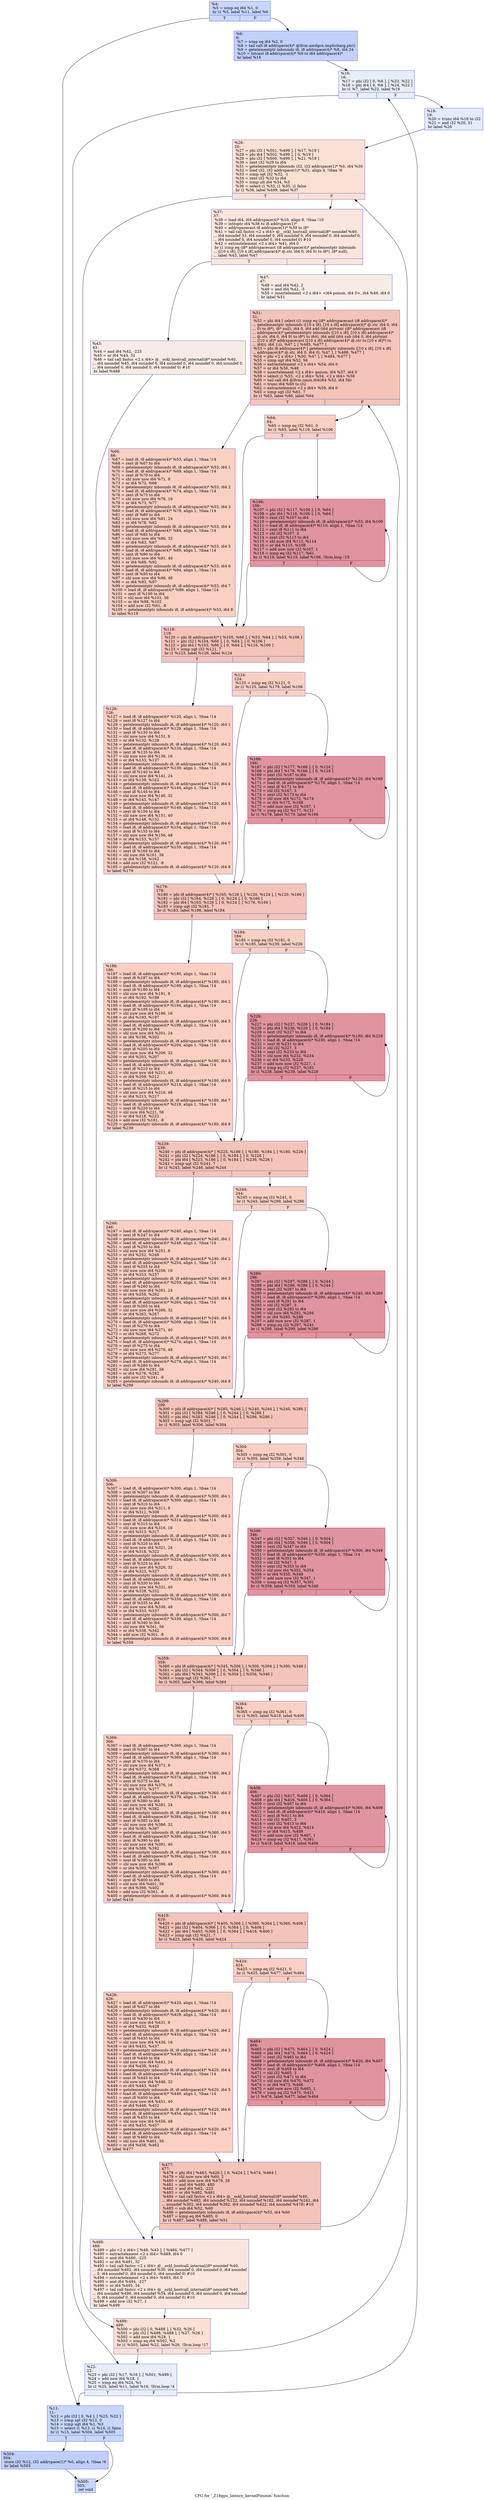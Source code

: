 digraph "CFG for '_Z18gpu_latency_kernelPimmm' function" {
	label="CFG for '_Z18gpu_latency_kernelPimmm' function";

	Node0x5331190 [shape=record,color="#3d50c3ff", style=filled, fillcolor="#81a4fb70",label="{%4:\l  %5 = icmp eq i64 %1, 0\l  br i1 %5, label %11, label %6\l|{<s0>T|<s1>F}}"];
	Node0x5331190:s0 -> Node0x53318d0;
	Node0x5331190:s1 -> Node0x5331920;
	Node0x5331920 [shape=record,color="#3d50c3ff", style=filled, fillcolor="#7396f570",label="{%6:\l6:                                                \l  %7 = icmp eq i64 %2, 0\l  %8 = tail call i8 addrspace(4)* @llvm.amdgcn.implicitarg.ptr()\l  %9 = getelementptr inbounds i8, i8 addrspace(4)* %8, i64 24\l  %10 = bitcast i8 addrspace(4)* %9 to i64 addrspace(4)*\l  br label %16\l}"];
	Node0x5331920 -> Node0x53311e0;
	Node0x53318d0 [shape=record,color="#3d50c3ff", style=filled, fillcolor="#81a4fb70",label="{%11:\l11:                                               \l  %12 = phi i32 [ 0, %4 ], [ %23, %22 ]\l  %13 = icmp sgt i32 %12, 0\l  %14 = icmp ugt i64 %1, %3\l  %15 = select i1 %13, i1 %14, i1 false\l  br i1 %15, label %504, label %505\l|{<s0>T|<s1>F}}"];
	Node0x53318d0:s0 -> Node0x53322a0;
	Node0x53318d0:s1 -> Node0x5332330;
	Node0x53311e0 [shape=record,color="#3d50c3ff", style=filled, fillcolor="#cbd8ee70",label="{%16:\l16:                                               \l  %17 = phi i32 [ 0, %6 ], [ %23, %22 ]\l  %18 = phi i64 [ 0, %6 ], [ %24, %22 ]\l  br i1 %7, label %22, label %19\l|{<s0>T|<s1>F}}"];
	Node0x53311e0:s0 -> Node0x5331f60;
	Node0x53311e0:s1 -> Node0x5332690;
	Node0x5332690 [shape=record,color="#3d50c3ff", style=filled, fillcolor="#c1d4f470",label="{%19:\l19:                                               \l  %20 = trunc i64 %18 to i32\l  %21 = and i32 %20, 31\l  br label %26\l}"];
	Node0x5332690 -> Node0x5332900;
	Node0x5331f60 [shape=record,color="#3d50c3ff", style=filled, fillcolor="#cbd8ee70",label="{%22:\l22:                                               \l  %23 = phi i32 [ %17, %16 ], [ %501, %499 ]\l  %24 = add nuw i64 %18, 1\l  %25 = icmp eq i64 %24, %1\l  br i1 %25, label %11, label %16, !llvm.loop !4\l|{<s0>T|<s1>F}}"];
	Node0x5331f60:s0 -> Node0x53318d0;
	Node0x5331f60:s1 -> Node0x53311e0;
	Node0x5332900 [shape=record,color="#3d50c3ff", style=filled, fillcolor="#f7b99e70",label="{%26:\l26:                                               \l  %27 = phi i32 [ %501, %499 ], [ %17, %19 ]\l  %28 = phi i64 [ %502, %499 ], [ 0, %19 ]\l  %29 = phi i32 [ %500, %499 ], [ %21, %19 ]\l  %30 = zext i32 %29 to i64\l  %31 = getelementptr inbounds i32, i32 addrspace(1)* %0, i64 %30\l  %32 = load i32, i32 addrspace(1)* %31, align 4, !tbaa !6\l  %33 = icmp sgt i32 %32, -1\l  %34 = zext i32 %32 to i64\l  %35 = icmp ult i64 %34, %3\l  %36 = select i1 %33, i1 %35, i1 false\l  br i1 %36, label %499, label %37\l|{<s0>T|<s1>F}}"];
	Node0x5332900:s0 -> Node0x53329f0;
	Node0x5332900:s1 -> Node0x53340b0;
	Node0x53340b0 [shape=record,color="#3d50c3ff", style=filled, fillcolor="#f3c7b170",label="{%37:\l37:                                               \l  %38 = load i64, i64 addrspace(4)* %10, align 8, !tbaa !10\l  %39 = inttoptr i64 %38 to i8 addrspace(1)*\l  %40 = addrspacecast i8 addrspace(1)* %39 to i8*\l  %41 = tail call fastcc \<2 x i64\> @__ockl_hostcall_internal(i8* noundef %40,\l... i64 noundef 33, i64 noundef 0, i64 noundef 0, i64 noundef 0, i64 noundef 0,\l... i64 noundef 0, i64 noundef 0, i64 noundef 0) #10\l  %42 = extractelement \<2 x i64\> %41, i64 0\l  br i1 icmp eq (i8* addrspacecast (i8 addrspace(4)* getelementptr inbounds\l... ([10 x i8], [10 x i8] addrspace(4)* @.str, i64 0, i64 0) to i8*), i8* null),\l... label %43, label %47\l|{<s0>T|<s1>F}}"];
	Node0x53340b0:s0 -> Node0x5334c90;
	Node0x53340b0:s1 -> Node0x5335680;
	Node0x5334c90 [shape=record,color="#3d50c3ff", style=filled, fillcolor="#ecd3c570",label="{%43:\l43:                                               \l  %44 = and i64 %42, -225\l  %45 = or i64 %44, 32\l  %46 = tail call fastcc \<2 x i64\> @__ockl_hostcall_internal(i8* noundef %40,\l... i64 noundef %45, i64 noundef 0, i64 noundef 0, i64 noundef 0, i64 noundef 0,\l... i64 noundef 0, i64 noundef 0, i64 noundef 0) #10\l  br label %488\l}"];
	Node0x5334c90 -> Node0x5335960;
	Node0x5335680 [shape=record,color="#3d50c3ff", style=filled, fillcolor="#ecd3c570",label="{%47:\l47:                                               \l  %48 = and i64 %42, 2\l  %49 = and i64 %42, -3\l  %50 = insertelement \<2 x i64\> \<i64 poison, i64 0\>, i64 %49, i64 0\l  br label %51\l}"];
	Node0x5335680 -> Node0x5336500;
	Node0x5336500 [shape=record,color="#3d50c3ff", style=filled, fillcolor="#e97a5f70",label="{%51:\l51:                                               \l  %52 = phi i64 [ select (i1 icmp eq (i8* addrspacecast (i8 addrspace(4)*\l... getelementptr inbounds ([10 x i8], [10 x i8] addrspace(4)* @.str, i64 0, i64\l... 0) to i8*), i8* null), i64 0, i64 add (i64 ptrtoint (i8* addrspacecast (i8\l... addrspace(4)* getelementptr inbounds ([10 x i8], [10 x i8] addrspace(4)*\l... @.str, i64 0, i64 9) to i8*) to i64), i64 add (i64 sub (i64 0, i64 ptrtoint\l... ([10 x i8]* addrspacecast ([10 x i8] addrspace(4)* @.str to [10 x i8]*) to\l... i64)), i64 1))), %47 ], [ %485, %477 ]\l  %53 = phi i8 addrspace(4)* [ getelementptr inbounds ([10 x i8], [10 x i8]\l... addrspace(4)* @.str, i64 0, i64 0), %47 ], [ %486, %477 ]\l  %54 = phi \<2 x i64\> [ %50, %47 ], [ %484, %477 ]\l  %55 = icmp ugt i64 %52, 56\l  %56 = extractelement \<2 x i64\> %54, i64 0\l  %57 = or i64 %56, %48\l  %58 = insertelement \<2 x i64\> poison, i64 %57, i64 0\l  %59 = select i1 %55, \<2 x i64\> %54, \<2 x i64\> %58\l  %60 = tail call i64 @llvm.umin.i64(i64 %52, i64 56)\l  %61 = trunc i64 %60 to i32\l  %62 = extractelement \<2 x i64\> %59, i64 0\l  %63 = icmp ugt i32 %61, 7\l  br i1 %63, label %66, label %64\l|{<s0>T|<s1>F}}"];
	Node0x5336500:s0 -> Node0x5337440;
	Node0x5336500:s1 -> Node0x53374d0;
	Node0x53374d0 [shape=record,color="#3d50c3ff", style=filled, fillcolor="#f3947570",label="{%64:\l64:                                               \l  %65 = icmp eq i32 %61, 0\l  br i1 %65, label %119, label %106\l|{<s0>T|<s1>F}}"];
	Node0x53374d0:s0 -> Node0x5333df0;
	Node0x53374d0:s1 -> Node0x5333e40;
	Node0x5337440 [shape=record,color="#3d50c3ff", style=filled, fillcolor="#f3947570",label="{%66:\l66:                                               \l  %67 = load i8, i8 addrspace(4)* %53, align 1, !tbaa !14\l  %68 = zext i8 %67 to i64\l  %69 = getelementptr inbounds i8, i8 addrspace(4)* %53, i64 1\l  %70 = load i8, i8 addrspace(4)* %69, align 1, !tbaa !14\l  %71 = zext i8 %70 to i64\l  %72 = shl nuw nsw i64 %71, 8\l  %73 = or i64 %72, %68\l  %74 = getelementptr inbounds i8, i8 addrspace(4)* %53, i64 2\l  %75 = load i8, i8 addrspace(4)* %74, align 1, !tbaa !14\l  %76 = zext i8 %75 to i64\l  %77 = shl nuw nsw i64 %76, 16\l  %78 = or i64 %73, %77\l  %79 = getelementptr inbounds i8, i8 addrspace(4)* %53, i64 3\l  %80 = load i8, i8 addrspace(4)* %79, align 1, !tbaa !14\l  %81 = zext i8 %80 to i64\l  %82 = shl nuw nsw i64 %81, 24\l  %83 = or i64 %78, %82\l  %84 = getelementptr inbounds i8, i8 addrspace(4)* %53, i64 4\l  %85 = load i8, i8 addrspace(4)* %84, align 1, !tbaa !14\l  %86 = zext i8 %85 to i64\l  %87 = shl nuw nsw i64 %86, 32\l  %88 = or i64 %83, %87\l  %89 = getelementptr inbounds i8, i8 addrspace(4)* %53, i64 5\l  %90 = load i8, i8 addrspace(4)* %89, align 1, !tbaa !14\l  %91 = zext i8 %90 to i64\l  %92 = shl nuw nsw i64 %91, 40\l  %93 = or i64 %88, %92\l  %94 = getelementptr inbounds i8, i8 addrspace(4)* %53, i64 6\l  %95 = load i8, i8 addrspace(4)* %94, align 1, !tbaa !14\l  %96 = zext i8 %95 to i64\l  %97 = shl nuw nsw i64 %96, 48\l  %98 = or i64 %93, %97\l  %99 = getelementptr inbounds i8, i8 addrspace(4)* %53, i64 7\l  %100 = load i8, i8 addrspace(4)* %99, align 1, !tbaa !14\l  %101 = zext i8 %100 to i64\l  %102 = shl nuw i64 %101, 56\l  %103 = or i64 %98, %102\l  %104 = add nsw i32 %61, -8\l  %105 = getelementptr inbounds i8, i8 addrspace(4)* %53, i64 8\l  br label %119\l}"];
	Node0x5337440 -> Node0x5333df0;
	Node0x5333e40 [shape=record,color="#b70d28ff", style=filled, fillcolor="#b70d2870",label="{%106:\l106:                                              \l  %107 = phi i32 [ %117, %106 ], [ 0, %64 ]\l  %108 = phi i64 [ %116, %106 ], [ 0, %64 ]\l  %109 = zext i32 %107 to i64\l  %110 = getelementptr inbounds i8, i8 addrspace(4)* %53, i64 %109\l  %111 = load i8, i8 addrspace(4)* %110, align 1, !tbaa !14\l  %112 = zext i8 %111 to i64\l  %113 = shl i32 %107, 3\l  %114 = zext i32 %113 to i64\l  %115 = shl nuw i64 %112, %114\l  %116 = or i64 %115, %108\l  %117 = add nuw nsw i32 %107, 1\l  %118 = icmp eq i32 %117, %61\l  br i1 %118, label %119, label %106, !llvm.loop !15\l|{<s0>T|<s1>F}}"];
	Node0x5333e40:s0 -> Node0x5333df0;
	Node0x5333e40:s1 -> Node0x5333e40;
	Node0x5333df0 [shape=record,color="#3d50c3ff", style=filled, fillcolor="#e97a5f70",label="{%119:\l119:                                              \l  %120 = phi i8 addrspace(4)* [ %105, %66 ], [ %53, %64 ], [ %53, %106 ]\l  %121 = phi i32 [ %104, %66 ], [ 0, %64 ], [ 0, %106 ]\l  %122 = phi i64 [ %103, %66 ], [ 0, %64 ], [ %116, %106 ]\l  %123 = icmp ugt i32 %121, 7\l  br i1 %123, label %126, label %124\l|{<s0>T|<s1>F}}"];
	Node0x5333df0:s0 -> Node0x533a3c0;
	Node0x5333df0:s1 -> Node0x533a410;
	Node0x533a410 [shape=record,color="#3d50c3ff", style=filled, fillcolor="#f3947570",label="{%124:\l124:                                              \l  %125 = icmp eq i32 %121, 0\l  br i1 %125, label %179, label %166\l|{<s0>T|<s1>F}}"];
	Node0x533a410:s0 -> Node0x533a5e0;
	Node0x533a410:s1 -> Node0x533a630;
	Node0x533a3c0 [shape=record,color="#3d50c3ff", style=filled, fillcolor="#f3947570",label="{%126:\l126:                                              \l  %127 = load i8, i8 addrspace(4)* %120, align 1, !tbaa !14\l  %128 = zext i8 %127 to i64\l  %129 = getelementptr inbounds i8, i8 addrspace(4)* %120, i64 1\l  %130 = load i8, i8 addrspace(4)* %129, align 1, !tbaa !14\l  %131 = zext i8 %130 to i64\l  %132 = shl nuw nsw i64 %131, 8\l  %133 = or i64 %132, %128\l  %134 = getelementptr inbounds i8, i8 addrspace(4)* %120, i64 2\l  %135 = load i8, i8 addrspace(4)* %134, align 1, !tbaa !14\l  %136 = zext i8 %135 to i64\l  %137 = shl nuw nsw i64 %136, 16\l  %138 = or i64 %133, %137\l  %139 = getelementptr inbounds i8, i8 addrspace(4)* %120, i64 3\l  %140 = load i8, i8 addrspace(4)* %139, align 1, !tbaa !14\l  %141 = zext i8 %140 to i64\l  %142 = shl nuw nsw i64 %141, 24\l  %143 = or i64 %138, %142\l  %144 = getelementptr inbounds i8, i8 addrspace(4)* %120, i64 4\l  %145 = load i8, i8 addrspace(4)* %144, align 1, !tbaa !14\l  %146 = zext i8 %145 to i64\l  %147 = shl nuw nsw i64 %146, 32\l  %148 = or i64 %143, %147\l  %149 = getelementptr inbounds i8, i8 addrspace(4)* %120, i64 5\l  %150 = load i8, i8 addrspace(4)* %149, align 1, !tbaa !14\l  %151 = zext i8 %150 to i64\l  %152 = shl nuw nsw i64 %151, 40\l  %153 = or i64 %148, %152\l  %154 = getelementptr inbounds i8, i8 addrspace(4)* %120, i64 6\l  %155 = load i8, i8 addrspace(4)* %154, align 1, !tbaa !14\l  %156 = zext i8 %155 to i64\l  %157 = shl nuw nsw i64 %156, 48\l  %158 = or i64 %153, %157\l  %159 = getelementptr inbounds i8, i8 addrspace(4)* %120, i64 7\l  %160 = load i8, i8 addrspace(4)* %159, align 1, !tbaa !14\l  %161 = zext i8 %160 to i64\l  %162 = shl nuw i64 %161, 56\l  %163 = or i64 %158, %162\l  %164 = add nsw i32 %121, -8\l  %165 = getelementptr inbounds i8, i8 addrspace(4)* %120, i64 8\l  br label %179\l}"];
	Node0x533a3c0 -> Node0x533a5e0;
	Node0x533a630 [shape=record,color="#b70d28ff", style=filled, fillcolor="#b70d2870",label="{%166:\l166:                                              \l  %167 = phi i32 [ %177, %166 ], [ 0, %124 ]\l  %168 = phi i64 [ %176, %166 ], [ 0, %124 ]\l  %169 = zext i32 %167 to i64\l  %170 = getelementptr inbounds i8, i8 addrspace(4)* %120, i64 %169\l  %171 = load i8, i8 addrspace(4)* %170, align 1, !tbaa !14\l  %172 = zext i8 %171 to i64\l  %173 = shl i32 %167, 3\l  %174 = zext i32 %173 to i64\l  %175 = shl nuw i64 %172, %174\l  %176 = or i64 %175, %168\l  %177 = add nuw nsw i32 %167, 1\l  %178 = icmp eq i32 %177, %121\l  br i1 %178, label %179, label %166\l|{<s0>T|<s1>F}}"];
	Node0x533a630:s0 -> Node0x533a5e0;
	Node0x533a630:s1 -> Node0x533a630;
	Node0x533a5e0 [shape=record,color="#3d50c3ff", style=filled, fillcolor="#e97a5f70",label="{%179:\l179:                                              \l  %180 = phi i8 addrspace(4)* [ %165, %126 ], [ %120, %124 ], [ %120, %166 ]\l  %181 = phi i32 [ %164, %126 ], [ 0, %124 ], [ 0, %166 ]\l  %182 = phi i64 [ %163, %126 ], [ 0, %124 ], [ %176, %166 ]\l  %183 = icmp ugt i32 %181, 7\l  br i1 %183, label %186, label %184\l|{<s0>T|<s1>F}}"];
	Node0x533a5e0:s0 -> Node0x533cb10;
	Node0x533a5e0:s1 -> Node0x533cb60;
	Node0x533cb60 [shape=record,color="#3d50c3ff", style=filled, fillcolor="#f3947570",label="{%184:\l184:                                              \l  %185 = icmp eq i32 %181, 0\l  br i1 %185, label %239, label %226\l|{<s0>T|<s1>F}}"];
	Node0x533cb60:s0 -> Node0x533ccf0;
	Node0x533cb60:s1 -> Node0x533cd40;
	Node0x533cb10 [shape=record,color="#3d50c3ff", style=filled, fillcolor="#f3947570",label="{%186:\l186:                                              \l  %187 = load i8, i8 addrspace(4)* %180, align 1, !tbaa !14\l  %188 = zext i8 %187 to i64\l  %189 = getelementptr inbounds i8, i8 addrspace(4)* %180, i64 1\l  %190 = load i8, i8 addrspace(4)* %189, align 1, !tbaa !14\l  %191 = zext i8 %190 to i64\l  %192 = shl nuw nsw i64 %191, 8\l  %193 = or i64 %192, %188\l  %194 = getelementptr inbounds i8, i8 addrspace(4)* %180, i64 2\l  %195 = load i8, i8 addrspace(4)* %194, align 1, !tbaa !14\l  %196 = zext i8 %195 to i64\l  %197 = shl nuw nsw i64 %196, 16\l  %198 = or i64 %193, %197\l  %199 = getelementptr inbounds i8, i8 addrspace(4)* %180, i64 3\l  %200 = load i8, i8 addrspace(4)* %199, align 1, !tbaa !14\l  %201 = zext i8 %200 to i64\l  %202 = shl nuw nsw i64 %201, 24\l  %203 = or i64 %198, %202\l  %204 = getelementptr inbounds i8, i8 addrspace(4)* %180, i64 4\l  %205 = load i8, i8 addrspace(4)* %204, align 1, !tbaa !14\l  %206 = zext i8 %205 to i64\l  %207 = shl nuw nsw i64 %206, 32\l  %208 = or i64 %203, %207\l  %209 = getelementptr inbounds i8, i8 addrspace(4)* %180, i64 5\l  %210 = load i8, i8 addrspace(4)* %209, align 1, !tbaa !14\l  %211 = zext i8 %210 to i64\l  %212 = shl nuw nsw i64 %211, 40\l  %213 = or i64 %208, %212\l  %214 = getelementptr inbounds i8, i8 addrspace(4)* %180, i64 6\l  %215 = load i8, i8 addrspace(4)* %214, align 1, !tbaa !14\l  %216 = zext i8 %215 to i64\l  %217 = shl nuw nsw i64 %216, 48\l  %218 = or i64 %213, %217\l  %219 = getelementptr inbounds i8, i8 addrspace(4)* %180, i64 7\l  %220 = load i8, i8 addrspace(4)* %219, align 1, !tbaa !14\l  %221 = zext i8 %220 to i64\l  %222 = shl nuw i64 %221, 56\l  %223 = or i64 %218, %222\l  %224 = add nsw i32 %181, -8\l  %225 = getelementptr inbounds i8, i8 addrspace(4)* %180, i64 8\l  br label %239\l}"];
	Node0x533cb10 -> Node0x533ccf0;
	Node0x533cd40 [shape=record,color="#b70d28ff", style=filled, fillcolor="#b70d2870",label="{%226:\l226:                                              \l  %227 = phi i32 [ %237, %226 ], [ 0, %184 ]\l  %228 = phi i64 [ %236, %226 ], [ 0, %184 ]\l  %229 = zext i32 %227 to i64\l  %230 = getelementptr inbounds i8, i8 addrspace(4)* %180, i64 %229\l  %231 = load i8, i8 addrspace(4)* %230, align 1, !tbaa !14\l  %232 = zext i8 %231 to i64\l  %233 = shl i32 %227, 3\l  %234 = zext i32 %233 to i64\l  %235 = shl nuw i64 %232, %234\l  %236 = or i64 %235, %228\l  %237 = add nuw nsw i32 %227, 1\l  %238 = icmp eq i32 %237, %181\l  br i1 %238, label %239, label %226\l|{<s0>T|<s1>F}}"];
	Node0x533cd40:s0 -> Node0x533ccf0;
	Node0x533cd40:s1 -> Node0x533cd40;
	Node0x533ccf0 [shape=record,color="#3d50c3ff", style=filled, fillcolor="#e97a5f70",label="{%239:\l239:                                              \l  %240 = phi i8 addrspace(4)* [ %225, %186 ], [ %180, %184 ], [ %180, %226 ]\l  %241 = phi i32 [ %224, %186 ], [ 0, %184 ], [ 0, %226 ]\l  %242 = phi i64 [ %223, %186 ], [ 0, %184 ], [ %236, %226 ]\l  %243 = icmp ugt i32 %241, 7\l  br i1 %243, label %246, label %244\l|{<s0>T|<s1>F}}"];
	Node0x533ccf0:s0 -> Node0x533ed90;
	Node0x533ccf0:s1 -> Node0x533ede0;
	Node0x533ede0 [shape=record,color="#3d50c3ff", style=filled, fillcolor="#f3947570",label="{%244:\l244:                                              \l  %245 = icmp eq i32 %241, 0\l  br i1 %245, label %299, label %286\l|{<s0>T|<s1>F}}"];
	Node0x533ede0:s0 -> Node0x533ef70;
	Node0x533ede0:s1 -> Node0x533efc0;
	Node0x533ed90 [shape=record,color="#3d50c3ff", style=filled, fillcolor="#f3947570",label="{%246:\l246:                                              \l  %247 = load i8, i8 addrspace(4)* %240, align 1, !tbaa !14\l  %248 = zext i8 %247 to i64\l  %249 = getelementptr inbounds i8, i8 addrspace(4)* %240, i64 1\l  %250 = load i8, i8 addrspace(4)* %249, align 1, !tbaa !14\l  %251 = zext i8 %250 to i64\l  %252 = shl nuw nsw i64 %251, 8\l  %253 = or i64 %252, %248\l  %254 = getelementptr inbounds i8, i8 addrspace(4)* %240, i64 2\l  %255 = load i8, i8 addrspace(4)* %254, align 1, !tbaa !14\l  %256 = zext i8 %255 to i64\l  %257 = shl nuw nsw i64 %256, 16\l  %258 = or i64 %253, %257\l  %259 = getelementptr inbounds i8, i8 addrspace(4)* %240, i64 3\l  %260 = load i8, i8 addrspace(4)* %259, align 1, !tbaa !14\l  %261 = zext i8 %260 to i64\l  %262 = shl nuw nsw i64 %261, 24\l  %263 = or i64 %258, %262\l  %264 = getelementptr inbounds i8, i8 addrspace(4)* %240, i64 4\l  %265 = load i8, i8 addrspace(4)* %264, align 1, !tbaa !14\l  %266 = zext i8 %265 to i64\l  %267 = shl nuw nsw i64 %266, 32\l  %268 = or i64 %263, %267\l  %269 = getelementptr inbounds i8, i8 addrspace(4)* %240, i64 5\l  %270 = load i8, i8 addrspace(4)* %269, align 1, !tbaa !14\l  %271 = zext i8 %270 to i64\l  %272 = shl nuw nsw i64 %271, 40\l  %273 = or i64 %268, %272\l  %274 = getelementptr inbounds i8, i8 addrspace(4)* %240, i64 6\l  %275 = load i8, i8 addrspace(4)* %274, align 1, !tbaa !14\l  %276 = zext i8 %275 to i64\l  %277 = shl nuw nsw i64 %276, 48\l  %278 = or i64 %273, %277\l  %279 = getelementptr inbounds i8, i8 addrspace(4)* %240, i64 7\l  %280 = load i8, i8 addrspace(4)* %279, align 1, !tbaa !14\l  %281 = zext i8 %280 to i64\l  %282 = shl nuw i64 %281, 56\l  %283 = or i64 %278, %282\l  %284 = add nsw i32 %241, -8\l  %285 = getelementptr inbounds i8, i8 addrspace(4)* %240, i64 8\l  br label %299\l}"];
	Node0x533ed90 -> Node0x533ef70;
	Node0x533efc0 [shape=record,color="#b70d28ff", style=filled, fillcolor="#b70d2870",label="{%286:\l286:                                              \l  %287 = phi i32 [ %297, %286 ], [ 0, %244 ]\l  %288 = phi i64 [ %296, %286 ], [ 0, %244 ]\l  %289 = zext i32 %287 to i64\l  %290 = getelementptr inbounds i8, i8 addrspace(4)* %240, i64 %289\l  %291 = load i8, i8 addrspace(4)* %290, align 1, !tbaa !14\l  %292 = zext i8 %291 to i64\l  %293 = shl i32 %287, 3\l  %294 = zext i32 %293 to i64\l  %295 = shl nuw i64 %292, %294\l  %296 = or i64 %295, %288\l  %297 = add nuw nsw i32 %287, 1\l  %298 = icmp eq i32 %297, %241\l  br i1 %298, label %299, label %286\l|{<s0>T|<s1>F}}"];
	Node0x533efc0:s0 -> Node0x533ef70;
	Node0x533efc0:s1 -> Node0x533efc0;
	Node0x533ef70 [shape=record,color="#3d50c3ff", style=filled, fillcolor="#e97a5f70",label="{%299:\l299:                                              \l  %300 = phi i8 addrspace(4)* [ %285, %246 ], [ %240, %244 ], [ %240, %286 ]\l  %301 = phi i32 [ %284, %246 ], [ 0, %244 ], [ 0, %286 ]\l  %302 = phi i64 [ %283, %246 ], [ 0, %244 ], [ %296, %286 ]\l  %303 = icmp ugt i32 %301, 7\l  br i1 %303, label %306, label %304\l|{<s0>T|<s1>F}}"];
	Node0x533ef70:s0 -> Node0x5341810;
	Node0x533ef70:s1 -> Node0x5341860;
	Node0x5341860 [shape=record,color="#3d50c3ff", style=filled, fillcolor="#f3947570",label="{%304:\l304:                                              \l  %305 = icmp eq i32 %301, 0\l  br i1 %305, label %359, label %346\l|{<s0>T|<s1>F}}"];
	Node0x5341860:s0 -> Node0x53419f0;
	Node0x5341860:s1 -> Node0x5341a40;
	Node0x5341810 [shape=record,color="#3d50c3ff", style=filled, fillcolor="#f3947570",label="{%306:\l306:                                              \l  %307 = load i8, i8 addrspace(4)* %300, align 1, !tbaa !14\l  %308 = zext i8 %307 to i64\l  %309 = getelementptr inbounds i8, i8 addrspace(4)* %300, i64 1\l  %310 = load i8, i8 addrspace(4)* %309, align 1, !tbaa !14\l  %311 = zext i8 %310 to i64\l  %312 = shl nuw nsw i64 %311, 8\l  %313 = or i64 %312, %308\l  %314 = getelementptr inbounds i8, i8 addrspace(4)* %300, i64 2\l  %315 = load i8, i8 addrspace(4)* %314, align 1, !tbaa !14\l  %316 = zext i8 %315 to i64\l  %317 = shl nuw nsw i64 %316, 16\l  %318 = or i64 %313, %317\l  %319 = getelementptr inbounds i8, i8 addrspace(4)* %300, i64 3\l  %320 = load i8, i8 addrspace(4)* %319, align 1, !tbaa !14\l  %321 = zext i8 %320 to i64\l  %322 = shl nuw nsw i64 %321, 24\l  %323 = or i64 %318, %322\l  %324 = getelementptr inbounds i8, i8 addrspace(4)* %300, i64 4\l  %325 = load i8, i8 addrspace(4)* %324, align 1, !tbaa !14\l  %326 = zext i8 %325 to i64\l  %327 = shl nuw nsw i64 %326, 32\l  %328 = or i64 %323, %327\l  %329 = getelementptr inbounds i8, i8 addrspace(4)* %300, i64 5\l  %330 = load i8, i8 addrspace(4)* %329, align 1, !tbaa !14\l  %331 = zext i8 %330 to i64\l  %332 = shl nuw nsw i64 %331, 40\l  %333 = or i64 %328, %332\l  %334 = getelementptr inbounds i8, i8 addrspace(4)* %300, i64 6\l  %335 = load i8, i8 addrspace(4)* %334, align 1, !tbaa !14\l  %336 = zext i8 %335 to i64\l  %337 = shl nuw nsw i64 %336, 48\l  %338 = or i64 %333, %337\l  %339 = getelementptr inbounds i8, i8 addrspace(4)* %300, i64 7\l  %340 = load i8, i8 addrspace(4)* %339, align 1, !tbaa !14\l  %341 = zext i8 %340 to i64\l  %342 = shl nuw i64 %341, 56\l  %343 = or i64 %338, %342\l  %344 = add nsw i32 %301, -8\l  %345 = getelementptr inbounds i8, i8 addrspace(4)* %300, i64 8\l  br label %359\l}"];
	Node0x5341810 -> Node0x53419f0;
	Node0x5341a40 [shape=record,color="#b70d28ff", style=filled, fillcolor="#b70d2870",label="{%346:\l346:                                              \l  %347 = phi i32 [ %357, %346 ], [ 0, %304 ]\l  %348 = phi i64 [ %356, %346 ], [ 0, %304 ]\l  %349 = zext i32 %347 to i64\l  %350 = getelementptr inbounds i8, i8 addrspace(4)* %300, i64 %349\l  %351 = load i8, i8 addrspace(4)* %350, align 1, !tbaa !14\l  %352 = zext i8 %351 to i64\l  %353 = shl i32 %347, 3\l  %354 = zext i32 %353 to i64\l  %355 = shl nuw i64 %352, %354\l  %356 = or i64 %355, %348\l  %357 = add nuw nsw i32 %347, 1\l  %358 = icmp eq i32 %357, %301\l  br i1 %358, label %359, label %346\l|{<s0>T|<s1>F}}"];
	Node0x5341a40:s0 -> Node0x53419f0;
	Node0x5341a40:s1 -> Node0x5341a40;
	Node0x53419f0 [shape=record,color="#3d50c3ff", style=filled, fillcolor="#e97a5f70",label="{%359:\l359:                                              \l  %360 = phi i8 addrspace(4)* [ %345, %306 ], [ %300, %304 ], [ %300, %346 ]\l  %361 = phi i32 [ %344, %306 ], [ 0, %304 ], [ 0, %346 ]\l  %362 = phi i64 [ %343, %306 ], [ 0, %304 ], [ %356, %346 ]\l  %363 = icmp ugt i32 %361, 7\l  br i1 %363, label %366, label %364\l|{<s0>T|<s1>F}}"];
	Node0x53419f0:s0 -> Node0x5344460;
	Node0x53419f0:s1 -> Node0x53444b0;
	Node0x53444b0 [shape=record,color="#3d50c3ff", style=filled, fillcolor="#f3947570",label="{%364:\l364:                                              \l  %365 = icmp eq i32 %361, 0\l  br i1 %365, label %419, label %406\l|{<s0>T|<s1>F}}"];
	Node0x53444b0:s0 -> Node0x5344640;
	Node0x53444b0:s1 -> Node0x5344690;
	Node0x5344460 [shape=record,color="#3d50c3ff", style=filled, fillcolor="#f3947570",label="{%366:\l366:                                              \l  %367 = load i8, i8 addrspace(4)* %360, align 1, !tbaa !14\l  %368 = zext i8 %367 to i64\l  %369 = getelementptr inbounds i8, i8 addrspace(4)* %360, i64 1\l  %370 = load i8, i8 addrspace(4)* %369, align 1, !tbaa !14\l  %371 = zext i8 %370 to i64\l  %372 = shl nuw nsw i64 %371, 8\l  %373 = or i64 %372, %368\l  %374 = getelementptr inbounds i8, i8 addrspace(4)* %360, i64 2\l  %375 = load i8, i8 addrspace(4)* %374, align 1, !tbaa !14\l  %376 = zext i8 %375 to i64\l  %377 = shl nuw nsw i64 %376, 16\l  %378 = or i64 %373, %377\l  %379 = getelementptr inbounds i8, i8 addrspace(4)* %360, i64 3\l  %380 = load i8, i8 addrspace(4)* %379, align 1, !tbaa !14\l  %381 = zext i8 %380 to i64\l  %382 = shl nuw nsw i64 %381, 24\l  %383 = or i64 %378, %382\l  %384 = getelementptr inbounds i8, i8 addrspace(4)* %360, i64 4\l  %385 = load i8, i8 addrspace(4)* %384, align 1, !tbaa !14\l  %386 = zext i8 %385 to i64\l  %387 = shl nuw nsw i64 %386, 32\l  %388 = or i64 %383, %387\l  %389 = getelementptr inbounds i8, i8 addrspace(4)* %360, i64 5\l  %390 = load i8, i8 addrspace(4)* %389, align 1, !tbaa !14\l  %391 = zext i8 %390 to i64\l  %392 = shl nuw nsw i64 %391, 40\l  %393 = or i64 %388, %392\l  %394 = getelementptr inbounds i8, i8 addrspace(4)* %360, i64 6\l  %395 = load i8, i8 addrspace(4)* %394, align 1, !tbaa !14\l  %396 = zext i8 %395 to i64\l  %397 = shl nuw nsw i64 %396, 48\l  %398 = or i64 %393, %397\l  %399 = getelementptr inbounds i8, i8 addrspace(4)* %360, i64 7\l  %400 = load i8, i8 addrspace(4)* %399, align 1, !tbaa !14\l  %401 = zext i8 %400 to i64\l  %402 = shl nuw i64 %401, 56\l  %403 = or i64 %398, %402\l  %404 = add nsw i32 %361, -8\l  %405 = getelementptr inbounds i8, i8 addrspace(4)* %360, i64 8\l  br label %419\l}"];
	Node0x5344460 -> Node0x5344640;
	Node0x5344690 [shape=record,color="#b70d28ff", style=filled, fillcolor="#b70d2870",label="{%406:\l406:                                              \l  %407 = phi i32 [ %417, %406 ], [ 0, %364 ]\l  %408 = phi i64 [ %416, %406 ], [ 0, %364 ]\l  %409 = zext i32 %407 to i64\l  %410 = getelementptr inbounds i8, i8 addrspace(4)* %360, i64 %409\l  %411 = load i8, i8 addrspace(4)* %410, align 1, !tbaa !14\l  %412 = zext i8 %411 to i64\l  %413 = shl i32 %407, 3\l  %414 = zext i32 %413 to i64\l  %415 = shl nuw i64 %412, %414\l  %416 = or i64 %415, %408\l  %417 = add nuw nsw i32 %407, 1\l  %418 = icmp eq i32 %417, %361\l  br i1 %418, label %419, label %406\l|{<s0>T|<s1>F}}"];
	Node0x5344690:s0 -> Node0x5344640;
	Node0x5344690:s1 -> Node0x5344690;
	Node0x5344640 [shape=record,color="#3d50c3ff", style=filled, fillcolor="#e97a5f70",label="{%419:\l419:                                              \l  %420 = phi i8 addrspace(4)* [ %405, %366 ], [ %360, %364 ], [ %360, %406 ]\l  %421 = phi i32 [ %404, %366 ], [ 0, %364 ], [ 0, %406 ]\l  %422 = phi i64 [ %403, %366 ], [ 0, %364 ], [ %416, %406 ]\l  %423 = icmp ugt i32 %421, 7\l  br i1 %423, label %426, label %424\l|{<s0>T|<s1>F}}"];
	Node0x5344640:s0 -> Node0x5346cc0;
	Node0x5344640:s1 -> Node0x5346d10;
	Node0x5346d10 [shape=record,color="#3d50c3ff", style=filled, fillcolor="#f3947570",label="{%424:\l424:                                              \l  %425 = icmp eq i32 %421, 0\l  br i1 %425, label %477, label %464\l|{<s0>T|<s1>F}}"];
	Node0x5346d10:s0 -> Node0x5336970;
	Node0x5346d10:s1 -> Node0x5346ea0;
	Node0x5346cc0 [shape=record,color="#3d50c3ff", style=filled, fillcolor="#f3947570",label="{%426:\l426:                                              \l  %427 = load i8, i8 addrspace(4)* %420, align 1, !tbaa !14\l  %428 = zext i8 %427 to i64\l  %429 = getelementptr inbounds i8, i8 addrspace(4)* %420, i64 1\l  %430 = load i8, i8 addrspace(4)* %429, align 1, !tbaa !14\l  %431 = zext i8 %430 to i64\l  %432 = shl nuw nsw i64 %431, 8\l  %433 = or i64 %432, %428\l  %434 = getelementptr inbounds i8, i8 addrspace(4)* %420, i64 2\l  %435 = load i8, i8 addrspace(4)* %434, align 1, !tbaa !14\l  %436 = zext i8 %435 to i64\l  %437 = shl nuw nsw i64 %436, 16\l  %438 = or i64 %433, %437\l  %439 = getelementptr inbounds i8, i8 addrspace(4)* %420, i64 3\l  %440 = load i8, i8 addrspace(4)* %439, align 1, !tbaa !14\l  %441 = zext i8 %440 to i64\l  %442 = shl nuw nsw i64 %441, 24\l  %443 = or i64 %438, %442\l  %444 = getelementptr inbounds i8, i8 addrspace(4)* %420, i64 4\l  %445 = load i8, i8 addrspace(4)* %444, align 1, !tbaa !14\l  %446 = zext i8 %445 to i64\l  %447 = shl nuw nsw i64 %446, 32\l  %448 = or i64 %443, %447\l  %449 = getelementptr inbounds i8, i8 addrspace(4)* %420, i64 5\l  %450 = load i8, i8 addrspace(4)* %449, align 1, !tbaa !14\l  %451 = zext i8 %450 to i64\l  %452 = shl nuw nsw i64 %451, 40\l  %453 = or i64 %448, %452\l  %454 = getelementptr inbounds i8, i8 addrspace(4)* %420, i64 6\l  %455 = load i8, i8 addrspace(4)* %454, align 1, !tbaa !14\l  %456 = zext i8 %455 to i64\l  %457 = shl nuw nsw i64 %456, 48\l  %458 = or i64 %453, %457\l  %459 = getelementptr inbounds i8, i8 addrspace(4)* %420, i64 7\l  %460 = load i8, i8 addrspace(4)* %459, align 1, !tbaa !14\l  %461 = zext i8 %460 to i64\l  %462 = shl nuw i64 %461, 56\l  %463 = or i64 %458, %462\l  br label %477\l}"];
	Node0x5346cc0 -> Node0x5336970;
	Node0x5346ea0 [shape=record,color="#b70d28ff", style=filled, fillcolor="#b70d2870",label="{%464:\l464:                                              \l  %465 = phi i32 [ %475, %464 ], [ 0, %424 ]\l  %466 = phi i64 [ %474, %464 ], [ 0, %424 ]\l  %467 = zext i32 %465 to i64\l  %468 = getelementptr inbounds i8, i8 addrspace(4)* %420, i64 %467\l  %469 = load i8, i8 addrspace(4)* %468, align 1, !tbaa !14\l  %470 = zext i8 %469 to i64\l  %471 = shl i32 %465, 3\l  %472 = zext i32 %471 to i64\l  %473 = shl nuw i64 %470, %472\l  %474 = or i64 %473, %466\l  %475 = add nuw nsw i32 %465, 1\l  %476 = icmp eq i32 %475, %421\l  br i1 %476, label %477, label %464\l|{<s0>T|<s1>F}}"];
	Node0x5346ea0:s0 -> Node0x5336970;
	Node0x5346ea0:s1 -> Node0x5346ea0;
	Node0x5336970 [shape=record,color="#3d50c3ff", style=filled, fillcolor="#e97a5f70",label="{%477:\l477:                                              \l  %478 = phi i64 [ %463, %426 ], [ 0, %424 ], [ %474, %464 ]\l  %479 = shl nuw nsw i64 %60, 2\l  %480 = add nuw nsw i64 %479, 28\l  %481 = and i64 %480, 480\l  %482 = and i64 %62, -225\l  %483 = or i64 %482, %481\l  %484 = tail call fastcc \<2 x i64\> @__ockl_hostcall_internal(i8* noundef %40,\l... i64 noundef %483, i64 noundef %122, i64 noundef %182, i64 noundef %242, i64\l... noundef %302, i64 noundef %362, i64 noundef %422, i64 noundef %478) #10\l  %485 = sub i64 %52, %60\l  %486 = getelementptr inbounds i8, i8 addrspace(4)* %53, i64 %60\l  %487 = icmp eq i64 %485, 0\l  br i1 %487, label %488, label %51\l|{<s0>T|<s1>F}}"];
	Node0x5336970:s0 -> Node0x5335960;
	Node0x5336970:s1 -> Node0x5336500;
	Node0x5335960 [shape=record,color="#3d50c3ff", style=filled, fillcolor="#f3c7b170",label="{%488:\l488:                                              \l  %489 = phi \<2 x i64\> [ %46, %43 ], [ %484, %477 ]\l  %490 = extractelement \<2 x i64\> %489, i64 0\l  %491 = and i64 %490, -225\l  %492 = or i64 %491, 32\l  %493 = tail call fastcc \<2 x i64\> @__ockl_hostcall_internal(i8* noundef %40,\l... i64 noundef %492, i64 noundef %30, i64 noundef 0, i64 noundef 0, i64 noundef\l... 0, i64 noundef 0, i64 noundef 0, i64 noundef 0) #10\l  %494 = extractelement \<2 x i64\> %493, i64 0\l  %495 = and i64 %494, -227\l  %496 = or i64 %495, 34\l  %497 = tail call fastcc \<2 x i64\> @__ockl_hostcall_internal(i8* noundef %40,\l... i64 noundef %496, i64 noundef %34, i64 noundef 0, i64 noundef 0, i64 noundef\l... 0, i64 noundef 0, i64 noundef 0, i64 noundef 0) #10\l  %498 = add nsw i32 %27, 1\l  br label %499\l}"];
	Node0x5335960 -> Node0x53329f0;
	Node0x53329f0 [shape=record,color="#3d50c3ff", style=filled, fillcolor="#f7b99e70",label="{%499:\l499:                                              \l  %500 = phi i32 [ 0, %488 ], [ %32, %26 ]\l  %501 = phi i32 [ %498, %488 ], [ %27, %26 ]\l  %502 = add nuw i64 %28, 1\l  %503 = icmp eq i64 %502, %2\l  br i1 %503, label %22, label %26, !llvm.loop !17\l|{<s0>T|<s1>F}}"];
	Node0x53329f0:s0 -> Node0x5331f60;
	Node0x53329f0:s1 -> Node0x5332900;
	Node0x53322a0 [shape=record,color="#3d50c3ff", style=filled, fillcolor="#7093f370",label="{%504:\l504:                                              \l  store i32 %12, i32 addrspace(1)* %0, align 4, !tbaa !6\l  br label %505\l}"];
	Node0x53322a0 -> Node0x5332330;
	Node0x5332330 [shape=record,color="#3d50c3ff", style=filled, fillcolor="#81a4fb70",label="{%505:\l505:                                              \l  ret void\l}"];
}
